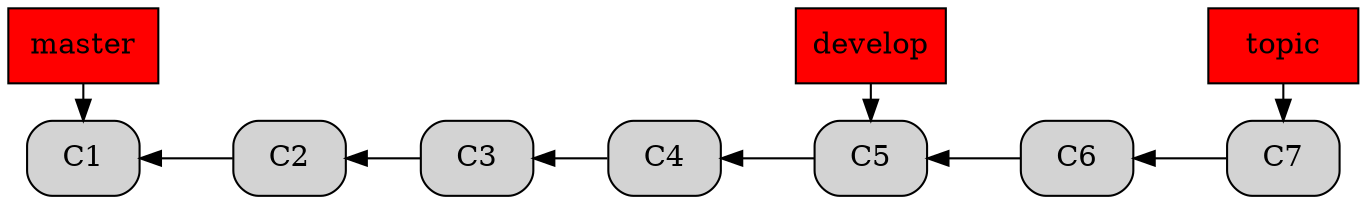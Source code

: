 digraph git {
    graph [dpi=300]
    rankdir="RL"

    c1 [label="C1", shape="rect", style="filled, rounded", fillcolor=""]
    c2 [label="C2", shape="rect", style="filled, rounded", fillcolor=""]
    c3 [label="C3", shape="rect", style="filled, rounded", fillcolor=""]
    c4 [label="C4", shape="rect", style="filled, rounded", fillcolor=""]
    c5 [label="C5", shape="rect", style="filled, rounded", fillcolor=""]
    c6 [label="C6", shape="rect", style="filled, rounded", fillcolor=""]
    c7 [label="C7", shape="rect", style="filled, rounded", fillcolor=""]

    master [label="master", shape="rect", style="filled", fillcolor=red, width=1]
    develop [label="develop", shape="rect", style="filled", fillcolor=red, width=1]
    topic [label="topic", shape="rect", style="filled", fillcolor=red, width=1]

    c7 -> c6 -> c5 -> c4 -> c3 -> c2 -> c1

    master -> c1
    develop -> c5
    topic -> c7

    {rank="same"; c1; master}
    {rank="same"; c2; }
    {rank="same"; c3; }
    {rank="same"; c4; }
    {rank="same"; c5; develop}
    {rank="same"; c6; }
    {rank="same"; c7; topic}


}